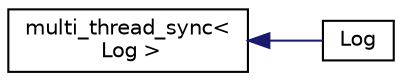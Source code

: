 digraph "Graphical Class Hierarchy"
{
  edge [fontname="Helvetica",fontsize="10",labelfontname="Helvetica",labelfontsize="10"];
  node [fontname="Helvetica",fontsize="10",shape=record];
  rankdir="LR";
  Node0 [label="multi_thread_sync\<\l Log \>",height=0.2,width=0.4,color="black", fillcolor="white", style="filled",URL="$classmulti__thread__sync.html"];
  Node0 -> Node1 [dir="back",color="midnightblue",fontsize="10",style="solid",fontname="Helvetica"];
  Node1 [label="Log",height=0.2,width=0.4,color="black", fillcolor="white", style="filled",URL="$class_log.html"];
}
